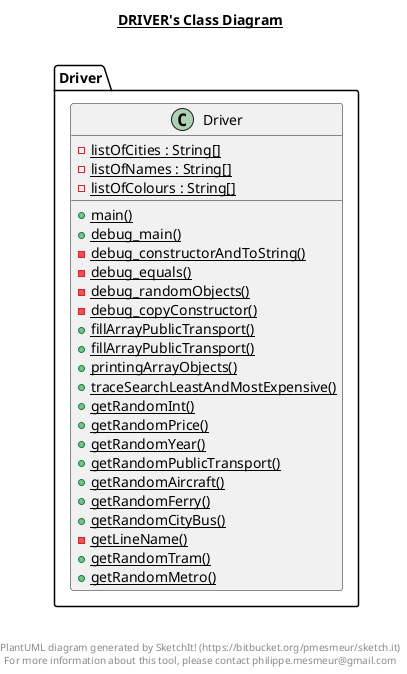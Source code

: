 @startuml

title __DRIVER's Class Diagram__\n

  package Driver {
    class Driver {
        {static} - listOfCities : String[]
        {static} - listOfNames : String[]
        {static} - listOfColours : String[]
        {static} + main()
        {static} + debug_main()
        {static} - debug_constructorAndToString()
        {static} - debug_equals()
        {static} - debug_randomObjects()
        {static} - debug_copyConstructor()
        {static} + fillArrayPublicTransport()
        {static} + fillArrayPublicTransport()
        {static} + printingArrayObjects()
        {static} + traceSearchLeastAndMostExpensive()
        {static} + getRandomInt()
        {static} + getRandomPrice()
        {static} + getRandomYear()
        {static} + getRandomPublicTransport()
        {static} + getRandomAircraft()
        {static} + getRandomFerry()
        {static} + getRandomCityBus()
        {static} - getLineName()
        {static} + getRandomTram()
        {static} + getRandomMetro()
    }
  }
  



right footer


PlantUML diagram generated by SketchIt! (https://bitbucket.org/pmesmeur/sketch.it)
For more information about this tool, please contact philippe.mesmeur@gmail.com
endfooter

@enduml
